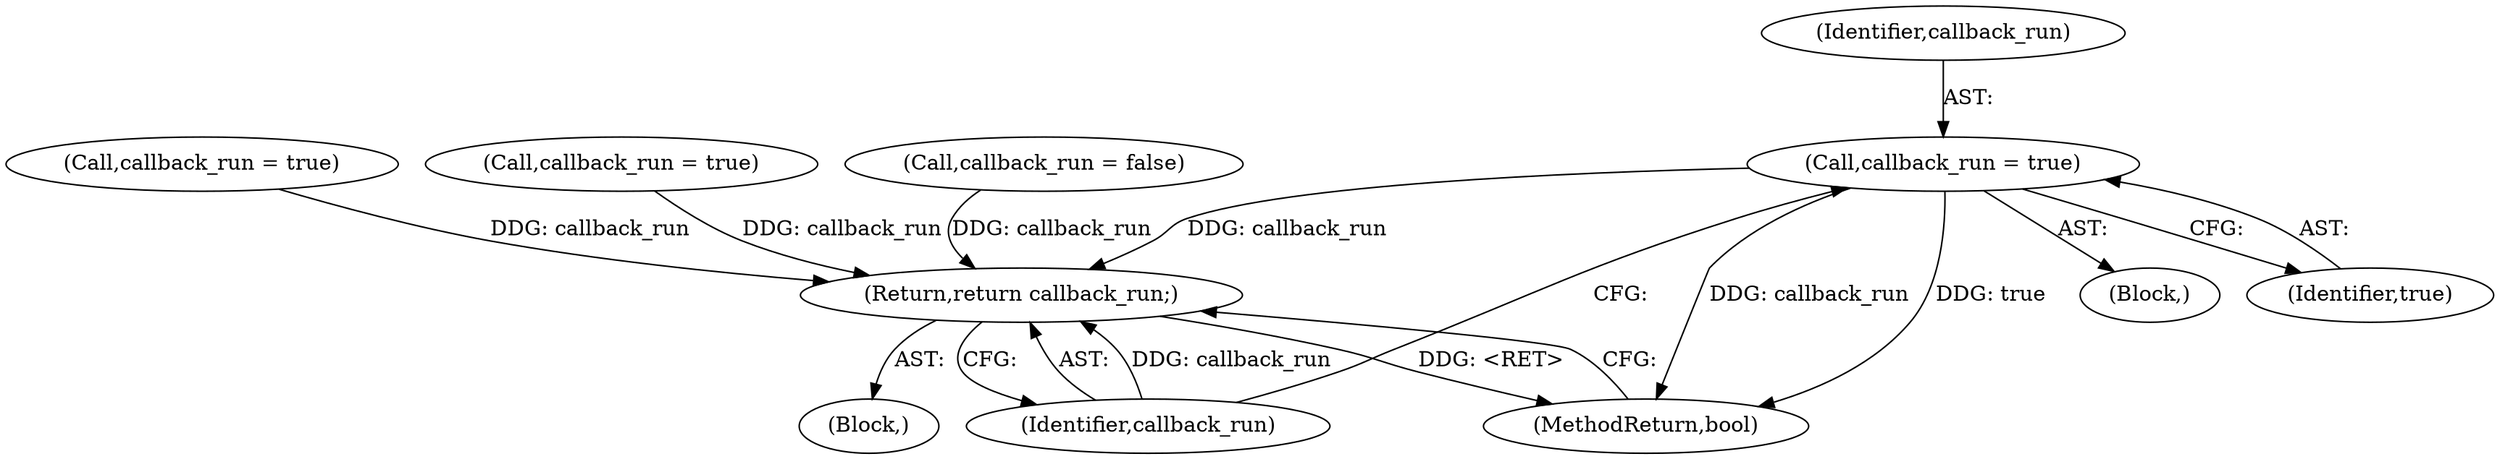 digraph "1_Chrome_d358f57009b85fb7440208afa5ba87636b491889_24@del" {
"1000141" [label="(Call,callback_run = true)"];
"1000144" [label="(Return,return callback_run;)"];
"1000137" [label="(Block,)"];
"1000102" [label="(Block,)"];
"1000131" [label="(Call,callback_run = true)"];
"1000143" [label="(Identifier,true)"];
"1000142" [label="(Identifier,callback_run)"];
"1000120" [label="(Call,callback_run = true)"];
"1000145" [label="(Identifier,callback_run)"];
"1000109" [label="(Call,callback_run = false)"];
"1000141" [label="(Call,callback_run = true)"];
"1000146" [label="(MethodReturn,bool)"];
"1000144" [label="(Return,return callback_run;)"];
"1000141" -> "1000137"  [label="AST: "];
"1000141" -> "1000143"  [label="CFG: "];
"1000142" -> "1000141"  [label="AST: "];
"1000143" -> "1000141"  [label="AST: "];
"1000145" -> "1000141"  [label="CFG: "];
"1000141" -> "1000146"  [label="DDG: callback_run"];
"1000141" -> "1000146"  [label="DDG: true"];
"1000141" -> "1000144"  [label="DDG: callback_run"];
"1000144" -> "1000102"  [label="AST: "];
"1000144" -> "1000145"  [label="CFG: "];
"1000145" -> "1000144"  [label="AST: "];
"1000146" -> "1000144"  [label="CFG: "];
"1000144" -> "1000146"  [label="DDG: <RET>"];
"1000145" -> "1000144"  [label="DDG: callback_run"];
"1000131" -> "1000144"  [label="DDG: callback_run"];
"1000120" -> "1000144"  [label="DDG: callback_run"];
"1000109" -> "1000144"  [label="DDG: callback_run"];
}
